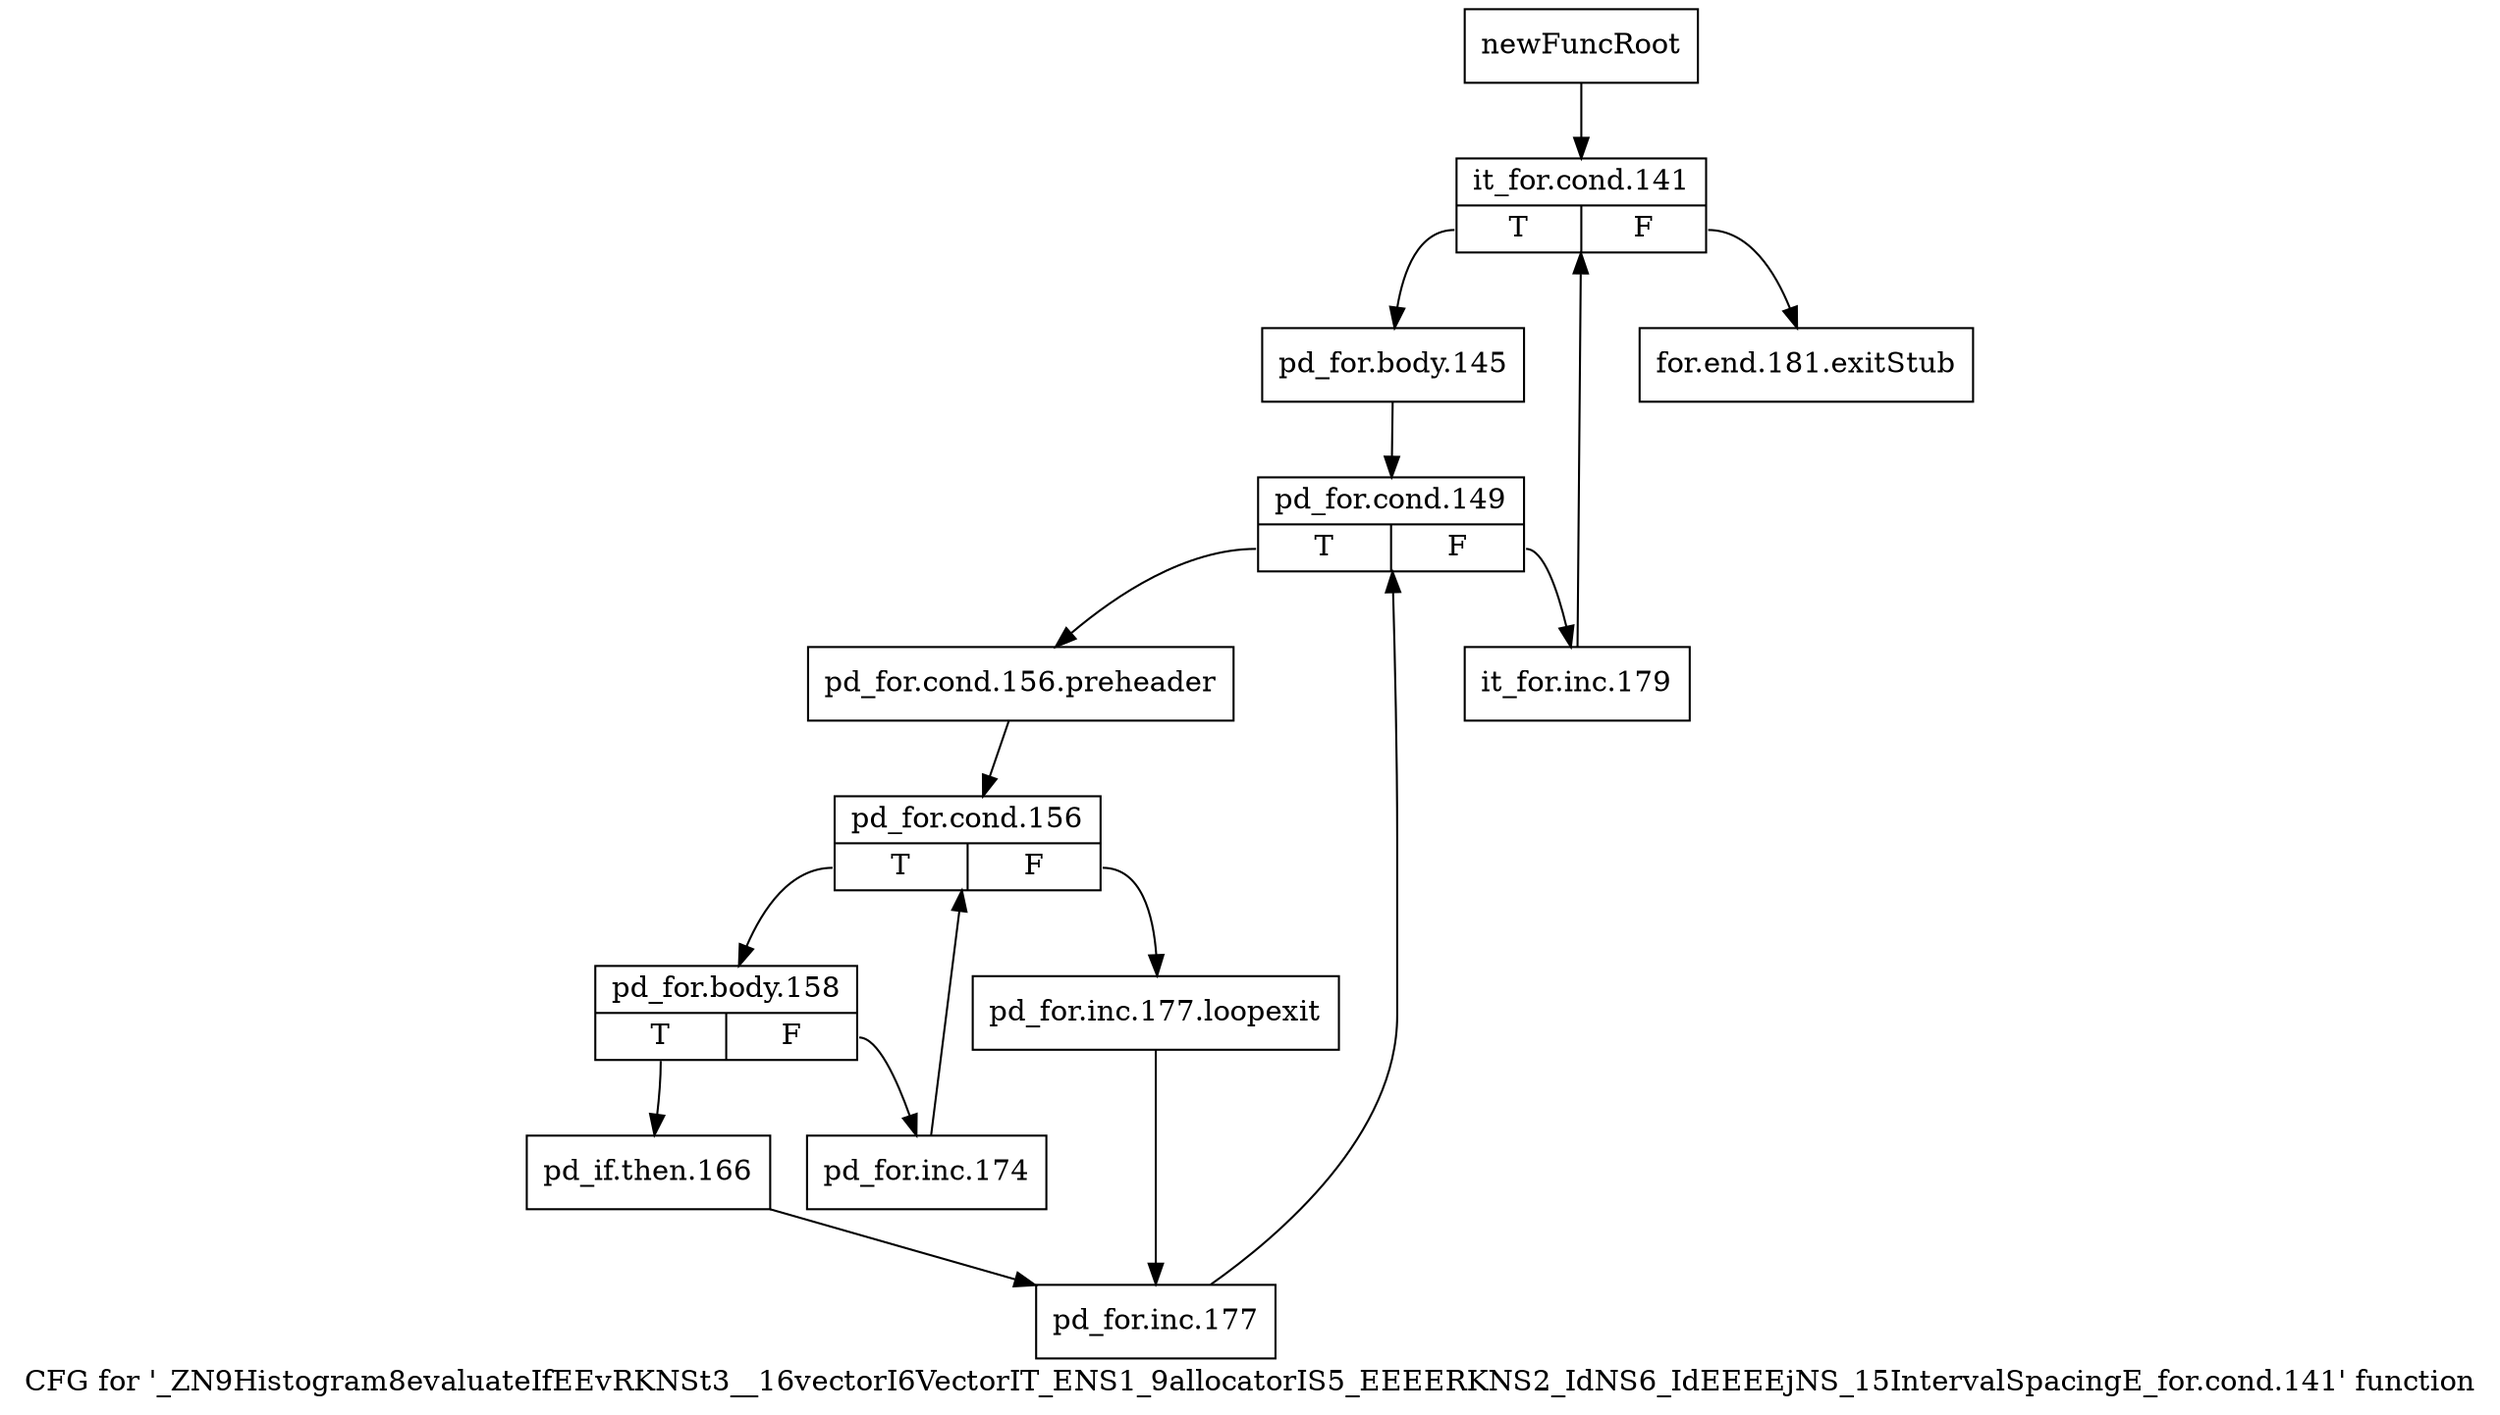 digraph "CFG for '_ZN9Histogram8evaluateIfEEvRKNSt3__16vectorI6VectorIT_ENS1_9allocatorIS5_EEEERKNS2_IdNS6_IdEEEEjNS_15IntervalSpacingE_for.cond.141' function" {
	label="CFG for '_ZN9Histogram8evaluateIfEEvRKNSt3__16vectorI6VectorIT_ENS1_9allocatorIS5_EEEERKNS2_IdNS6_IdEEEEjNS_15IntervalSpacingE_for.cond.141' function";

	Node0x943f010 [shape=record,label="{newFuncRoot}"];
	Node0x943f010 -> Node0x943f0b0;
	Node0x943f060 [shape=record,label="{for.end.181.exitStub}"];
	Node0x943f0b0 [shape=record,label="{it_for.cond.141|{<s0>T|<s1>F}}"];
	Node0x943f0b0:s0 -> Node0x943f100;
	Node0x943f0b0:s1 -> Node0x943f060;
	Node0x943f100 [shape=record,label="{pd_for.body.145}"];
	Node0x943f100 -> Node0x943f150;
	Node0x943f150 [shape=record,label="{pd_for.cond.149|{<s0>T|<s1>F}}"];
	Node0x943f150:s0 -> Node0x943f1f0;
	Node0x943f150:s1 -> Node0x943f1a0;
	Node0x943f1a0 [shape=record,label="{it_for.inc.179}"];
	Node0x943f1a0 -> Node0x943f0b0;
	Node0x943f1f0 [shape=record,label="{pd_for.cond.156.preheader}"];
	Node0x943f1f0 -> Node0x943f240;
	Node0x943f240 [shape=record,label="{pd_for.cond.156|{<s0>T|<s1>F}}"];
	Node0x943f240:s0 -> Node0x943f2e0;
	Node0x943f240:s1 -> Node0x943f290;
	Node0x943f290 [shape=record,label="{pd_for.inc.177.loopexit}"];
	Node0x943f290 -> Node0x943f3d0;
	Node0x943f2e0 [shape=record,label="{pd_for.body.158|{<s0>T|<s1>F}}"];
	Node0x943f2e0:s0 -> Node0x943f380;
	Node0x943f2e0:s1 -> Node0x943f330;
	Node0x943f330 [shape=record,label="{pd_for.inc.174}"];
	Node0x943f330 -> Node0x943f240;
	Node0x943f380 [shape=record,label="{pd_if.then.166}"];
	Node0x943f380 -> Node0x943f3d0;
	Node0x943f3d0 [shape=record,label="{pd_for.inc.177}"];
	Node0x943f3d0 -> Node0x943f150;
}
